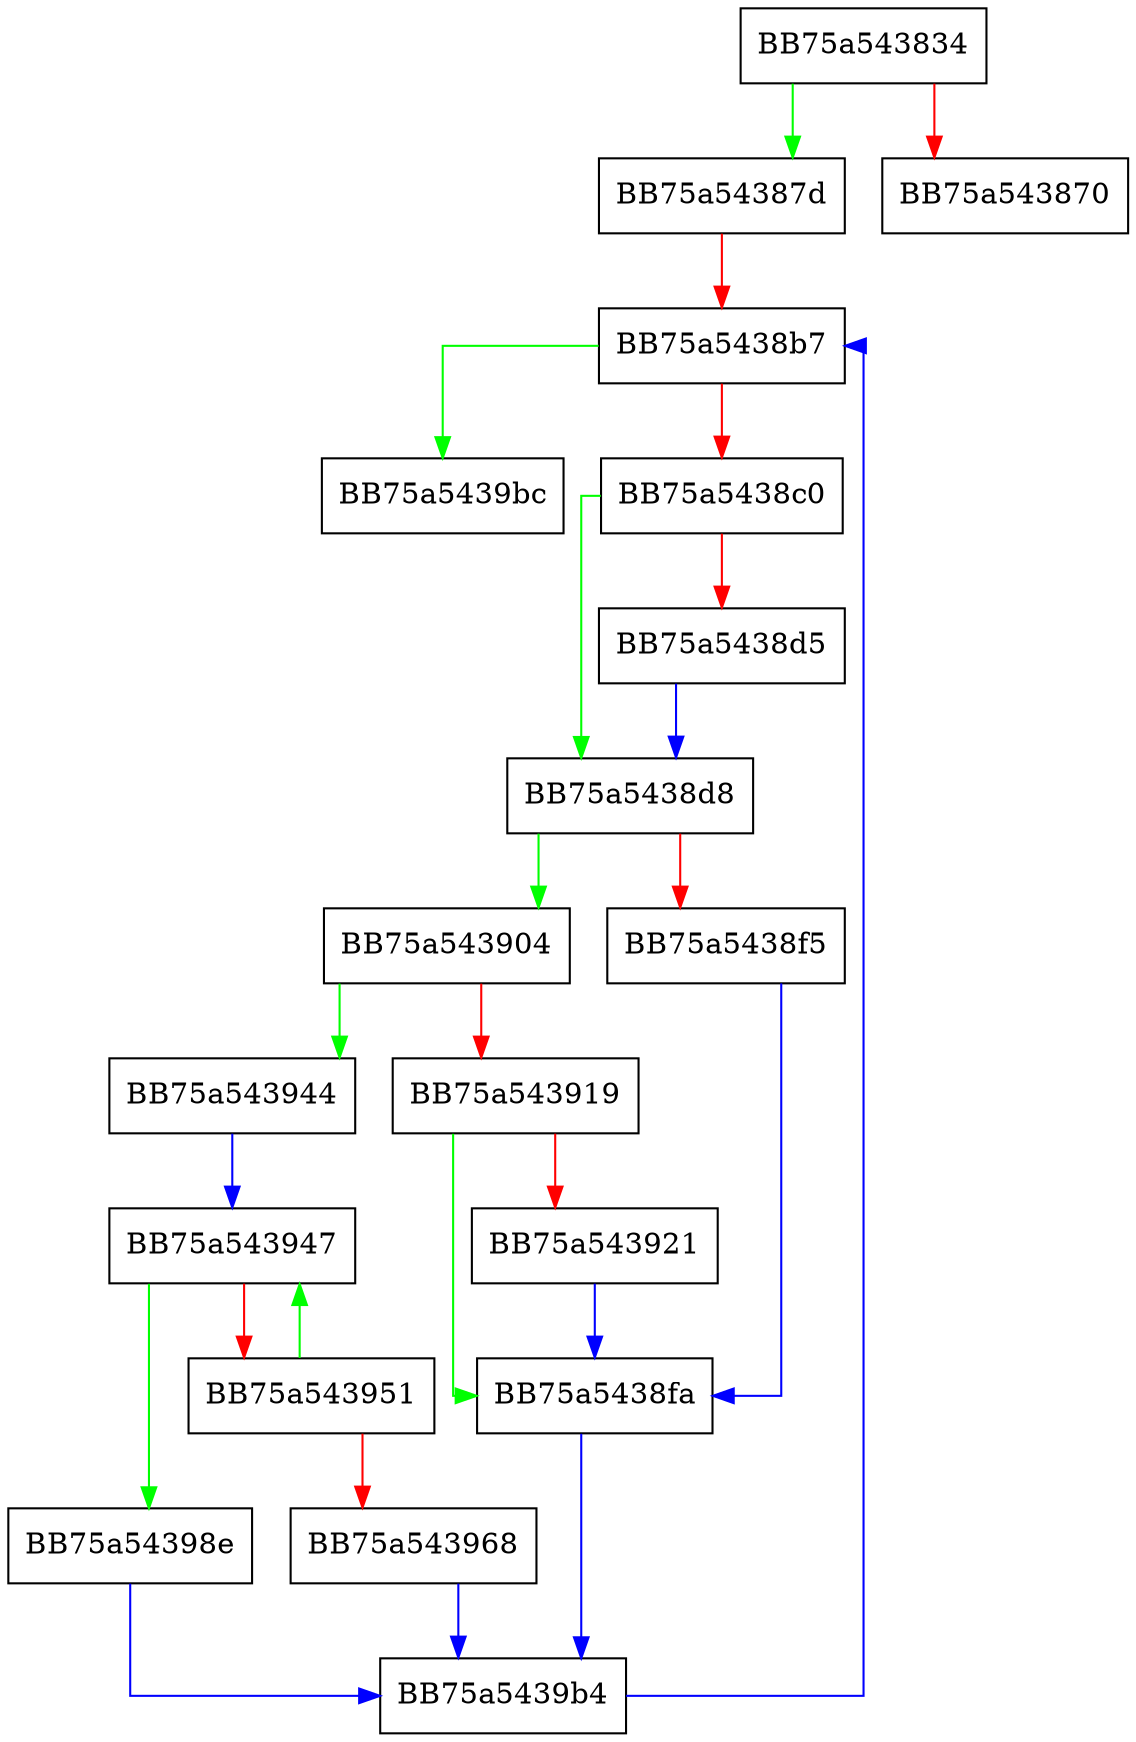 digraph _Forced_rehash {
  node [shape="box"];
  graph [splines=ortho];
  BB75a543834 -> BB75a54387d [color="green"];
  BB75a543834 -> BB75a543870 [color="red"];
  BB75a54387d -> BB75a5438b7 [color="red"];
  BB75a5438b7 -> BB75a5439bc [color="green"];
  BB75a5438b7 -> BB75a5438c0 [color="red"];
  BB75a5438c0 -> BB75a5438d8 [color="green"];
  BB75a5438c0 -> BB75a5438d5 [color="red"];
  BB75a5438d5 -> BB75a5438d8 [color="blue"];
  BB75a5438d8 -> BB75a543904 [color="green"];
  BB75a5438d8 -> BB75a5438f5 [color="red"];
  BB75a5438f5 -> BB75a5438fa [color="blue"];
  BB75a5438fa -> BB75a5439b4 [color="blue"];
  BB75a543904 -> BB75a543944 [color="green"];
  BB75a543904 -> BB75a543919 [color="red"];
  BB75a543919 -> BB75a5438fa [color="green"];
  BB75a543919 -> BB75a543921 [color="red"];
  BB75a543921 -> BB75a5438fa [color="blue"];
  BB75a543944 -> BB75a543947 [color="blue"];
  BB75a543947 -> BB75a54398e [color="green"];
  BB75a543947 -> BB75a543951 [color="red"];
  BB75a543951 -> BB75a543947 [color="green"];
  BB75a543951 -> BB75a543968 [color="red"];
  BB75a543968 -> BB75a5439b4 [color="blue"];
  BB75a54398e -> BB75a5439b4 [color="blue"];
  BB75a5439b4 -> BB75a5438b7 [color="blue"];
}